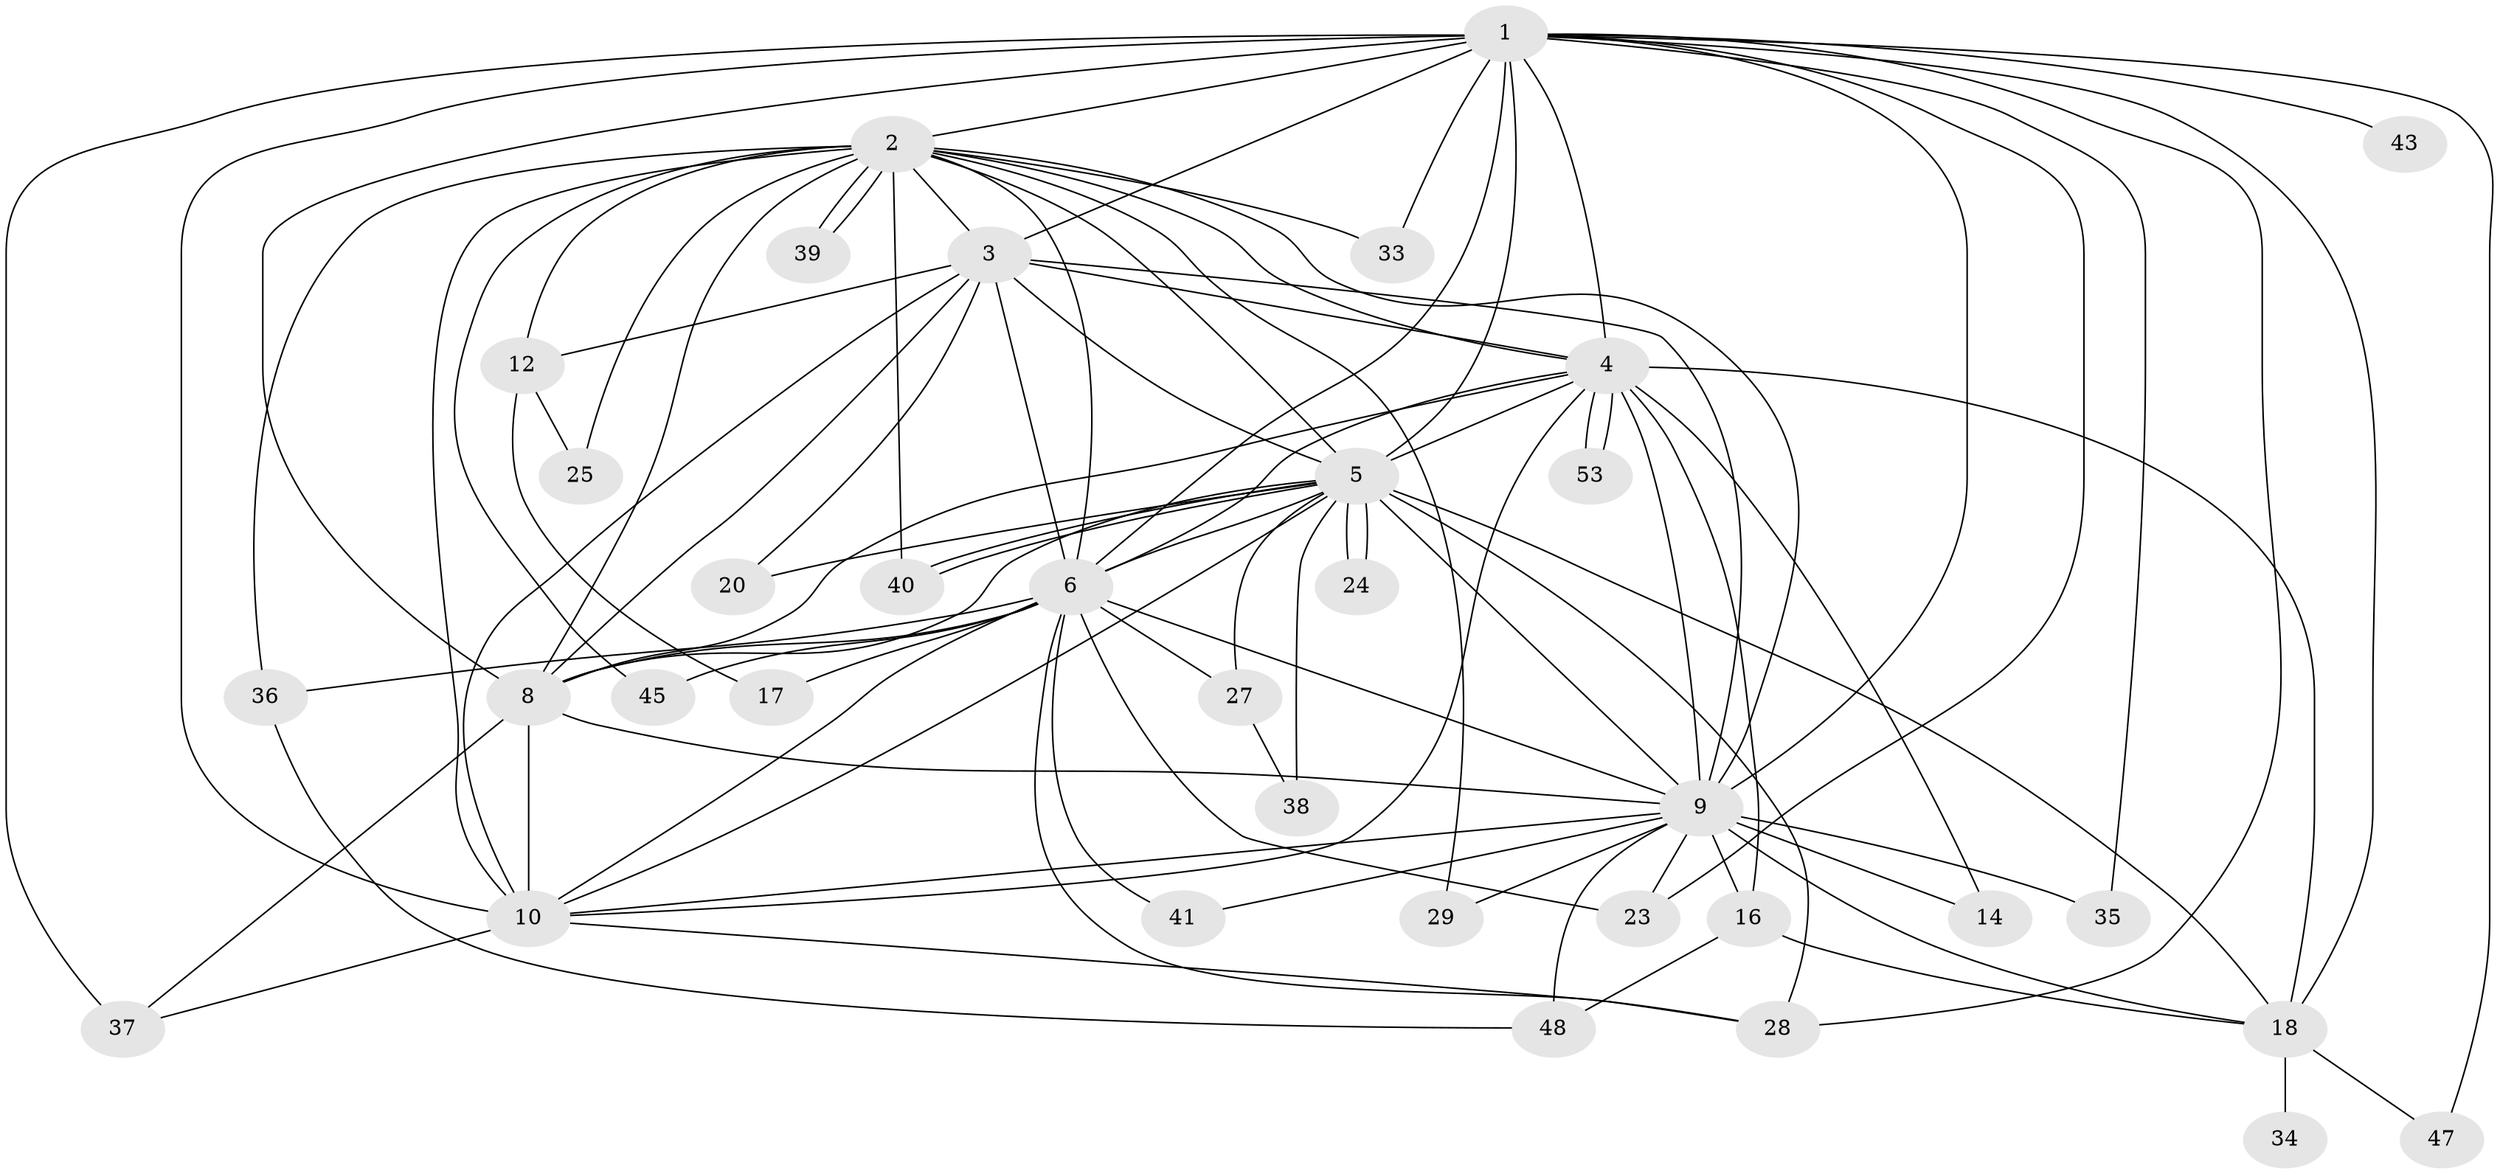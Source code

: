 // Generated by graph-tools (version 1.1) at 2025/51/02/27/25 19:51:42]
// undirected, 35 vertices, 95 edges
graph export_dot {
graph [start="1"]
  node [color=gray90,style=filled];
  1 [super="+7"];
  2 [super="+11"];
  3 [super="+26"];
  4 [super="+44"];
  5 [super="+46"];
  6 [super="+13"];
  8 [super="+19"];
  9 [super="+15"];
  10 [super="+42"];
  12 [super="+21"];
  14;
  16 [super="+32"];
  17;
  18 [super="+22"];
  20;
  23 [super="+31"];
  24;
  25 [super="+49"];
  27;
  28 [super="+30"];
  29;
  33;
  34;
  35;
  36;
  37 [super="+51"];
  38;
  39;
  40 [super="+50"];
  41;
  43;
  45;
  47;
  48 [super="+52"];
  53;
  1 -- 2 [weight=2];
  1 -- 3 [weight=3];
  1 -- 4 [weight=2];
  1 -- 5 [weight=2];
  1 -- 6 [weight=2];
  1 -- 8 [weight=2];
  1 -- 9 [weight=2];
  1 -- 10 [weight=2];
  1 -- 18;
  1 -- 35;
  1 -- 37;
  1 -- 43 [weight=2];
  1 -- 33;
  1 -- 47;
  1 -- 23;
  1 -- 28;
  2 -- 3;
  2 -- 4;
  2 -- 5 [weight=2];
  2 -- 6;
  2 -- 8 [weight=2];
  2 -- 9 [weight=2];
  2 -- 10;
  2 -- 12 [weight=2];
  2 -- 25 [weight=2];
  2 -- 29;
  2 -- 33;
  2 -- 36;
  2 -- 39;
  2 -- 39;
  2 -- 45;
  2 -- 40;
  3 -- 4;
  3 -- 5;
  3 -- 6 [weight=2];
  3 -- 8;
  3 -- 9;
  3 -- 10;
  3 -- 12;
  3 -- 20;
  4 -- 5;
  4 -- 6;
  4 -- 8;
  4 -- 9;
  4 -- 10;
  4 -- 14;
  4 -- 16;
  4 -- 53;
  4 -- 53;
  4 -- 18;
  5 -- 6;
  5 -- 8;
  5 -- 9;
  5 -- 10;
  5 -- 20;
  5 -- 24;
  5 -- 24;
  5 -- 27;
  5 -- 38;
  5 -- 40;
  5 -- 40;
  5 -- 18;
  5 -- 28;
  6 -- 8;
  6 -- 9;
  6 -- 10;
  6 -- 17;
  6 -- 23;
  6 -- 27;
  6 -- 28;
  6 -- 36;
  6 -- 41;
  6 -- 45;
  8 -- 9;
  8 -- 10;
  8 -- 37;
  9 -- 10;
  9 -- 14;
  9 -- 29;
  9 -- 35;
  9 -- 41;
  9 -- 48;
  9 -- 16;
  9 -- 18;
  9 -- 23;
  10 -- 37;
  10 -- 28;
  12 -- 17;
  12 -- 25;
  16 -- 48;
  16 -- 18;
  18 -- 34 [weight=2];
  18 -- 47;
  27 -- 38;
  36 -- 48;
}
